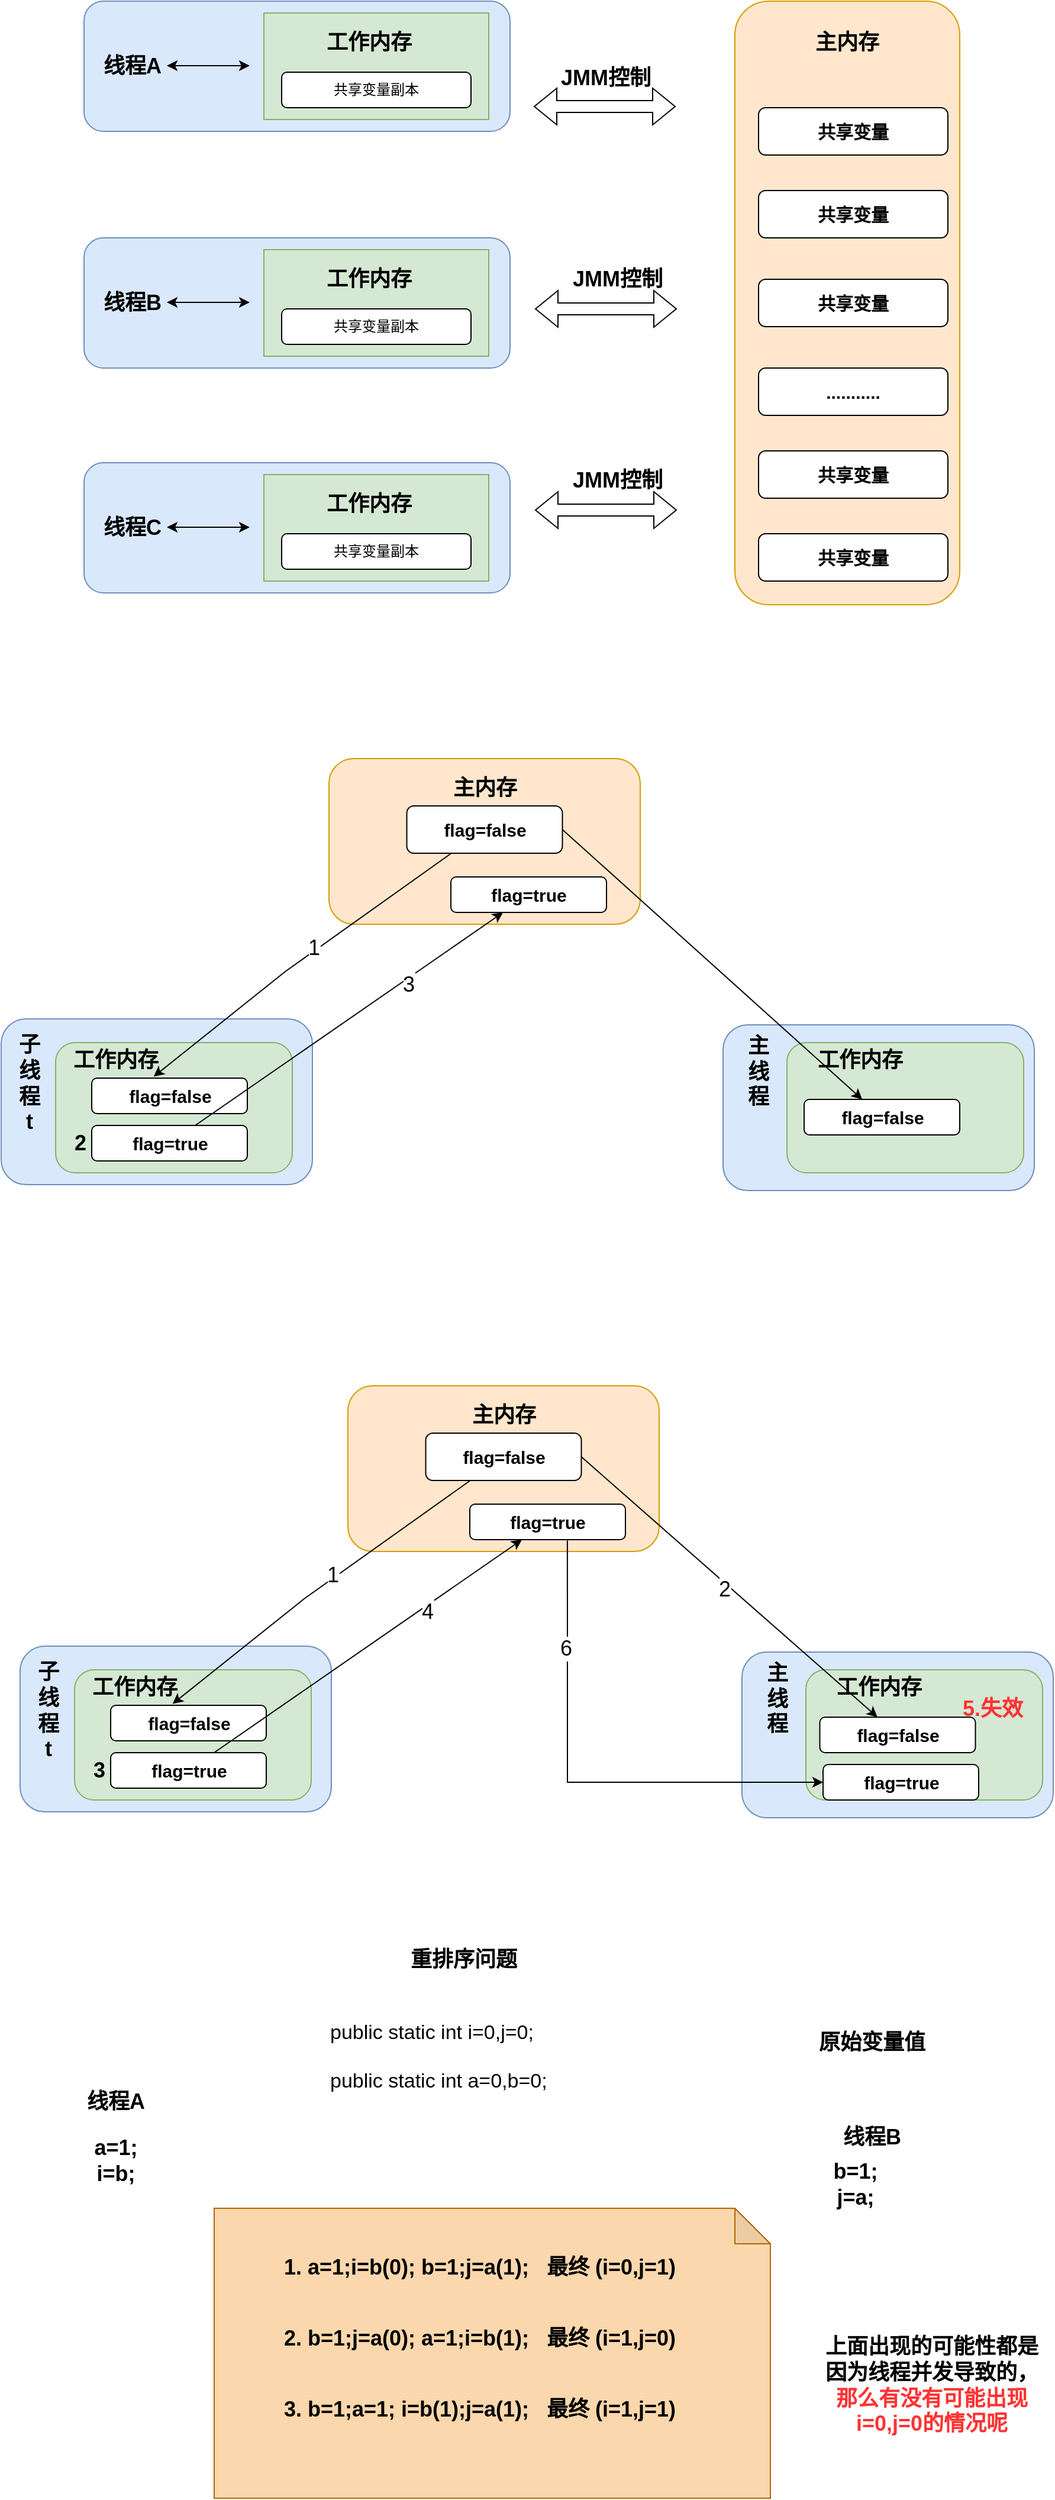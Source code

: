 <mxfile version="24.8.3">
  <diagram name="volatile" id="ep0-bTd-3XREiX8IrepB">
    <mxGraphModel dx="1042" dy="531" grid="1" gridSize="10" guides="1" tooltips="1" connect="1" arrows="1" fold="1" page="1" pageScale="1" pageWidth="1654" pageHeight="2336" math="0" shadow="0">
      <root>
        <mxCell id="0" />
        <mxCell id="1" parent="0" />
        <mxCell id="a51y1-_ju7XpzXqHxuHI-108" value="" style="shape=note;whiteSpace=wrap;html=1;backgroundOutline=1;darkOpacity=0.05;fillColor=#fad7ac;strokeColor=#b46504;" vertex="1" parent="1">
          <mxGeometry x="230" y="2075" width="470" height="245" as="geometry" />
        </mxCell>
        <mxCell id="a51y1-_ju7XpzXqHxuHI-1" value="" style="rounded=1;whiteSpace=wrap;html=1;fillColor=#dae8fc;strokeColor=#6c8ebf;" vertex="1" parent="1">
          <mxGeometry x="120" y="210" width="360" height="110" as="geometry" />
        </mxCell>
        <mxCell id="a51y1-_ju7XpzXqHxuHI-3" value="" style="rounded=0;whiteSpace=wrap;html=1;fillColor=#d5e8d4;strokeColor=#82b366;" vertex="1" parent="1">
          <mxGeometry x="272" y="220" width="190" height="90" as="geometry" />
        </mxCell>
        <mxCell id="a51y1-_ju7XpzXqHxuHI-5" value="共享变量副本" style="rounded=1;whiteSpace=wrap;html=1;" vertex="1" parent="1">
          <mxGeometry x="287" y="270" width="160" height="30" as="geometry" />
        </mxCell>
        <mxCell id="a51y1-_ju7XpzXqHxuHI-6" value="&lt;b style=&quot;font-size: 18px;&quot;&gt;&lt;font style=&quot;font-size: 18px;&quot;&gt;线程A&lt;/font&gt;&lt;/b&gt;" style="text;html=1;align=center;verticalAlign=middle;whiteSpace=wrap;rounded=0;fontSize=18;" vertex="1" parent="1">
          <mxGeometry x="110" y="250" width="102" height="30" as="geometry" />
        </mxCell>
        <mxCell id="a51y1-_ju7XpzXqHxuHI-7" value="&lt;b style=&quot;font-size: 18px;&quot;&gt;&lt;font style=&quot;font-size: 18px;&quot;&gt;工作内存&lt;/font&gt;&lt;/b&gt;" style="text;html=1;align=center;verticalAlign=middle;whiteSpace=wrap;rounded=0;fontSize=18;" vertex="1" parent="1">
          <mxGeometry x="310" y="230" width="102" height="30" as="geometry" />
        </mxCell>
        <mxCell id="a51y1-_ju7XpzXqHxuHI-8" value="" style="endArrow=classic;startArrow=classic;html=1;rounded=0;" edge="1" parent="1">
          <mxGeometry width="50" height="50" relative="1" as="geometry">
            <mxPoint x="190" y="264.5" as="sourcePoint" />
            <mxPoint x="260" y="264.5" as="targetPoint" />
          </mxGeometry>
        </mxCell>
        <mxCell id="a51y1-_ju7XpzXqHxuHI-9" value="" style="rounded=1;whiteSpace=wrap;html=1;fillColor=#dae8fc;strokeColor=#6c8ebf;" vertex="1" parent="1">
          <mxGeometry x="120" y="410" width="360" height="110" as="geometry" />
        </mxCell>
        <mxCell id="a51y1-_ju7XpzXqHxuHI-10" value="" style="rounded=0;whiteSpace=wrap;html=1;fillColor=#d5e8d4;strokeColor=#82b366;" vertex="1" parent="1">
          <mxGeometry x="272" y="420" width="190" height="90" as="geometry" />
        </mxCell>
        <mxCell id="a51y1-_ju7XpzXqHxuHI-11" value="共享变量副本" style="rounded=1;whiteSpace=wrap;html=1;" vertex="1" parent="1">
          <mxGeometry x="287" y="470" width="160" height="30" as="geometry" />
        </mxCell>
        <mxCell id="a51y1-_ju7XpzXqHxuHI-12" value="&lt;b style=&quot;font-size: 18px;&quot;&gt;&lt;font style=&quot;font-size: 18px;&quot;&gt;线程B&lt;/font&gt;&lt;/b&gt;" style="text;html=1;align=center;verticalAlign=middle;whiteSpace=wrap;rounded=0;fontSize=18;" vertex="1" parent="1">
          <mxGeometry x="110" y="450" width="102" height="30" as="geometry" />
        </mxCell>
        <mxCell id="a51y1-_ju7XpzXqHxuHI-13" value="&lt;b style=&quot;font-size: 18px;&quot;&gt;&lt;font style=&quot;font-size: 18px;&quot;&gt;工作内存&lt;/font&gt;&lt;/b&gt;" style="text;html=1;align=center;verticalAlign=middle;whiteSpace=wrap;rounded=0;fontSize=18;" vertex="1" parent="1">
          <mxGeometry x="310" y="430" width="102" height="30" as="geometry" />
        </mxCell>
        <mxCell id="a51y1-_ju7XpzXqHxuHI-14" value="" style="endArrow=classic;startArrow=classic;html=1;rounded=0;" edge="1" parent="1">
          <mxGeometry width="50" height="50" relative="1" as="geometry">
            <mxPoint x="190" y="464.5" as="sourcePoint" />
            <mxPoint x="260" y="464.5" as="targetPoint" />
          </mxGeometry>
        </mxCell>
        <mxCell id="a51y1-_ju7XpzXqHxuHI-15" value="" style="rounded=1;whiteSpace=wrap;html=1;fillColor=#dae8fc;strokeColor=#6c8ebf;" vertex="1" parent="1">
          <mxGeometry x="120" y="600" width="360" height="110" as="geometry" />
        </mxCell>
        <mxCell id="a51y1-_ju7XpzXqHxuHI-16" value="" style="rounded=0;whiteSpace=wrap;html=1;fillColor=#d5e8d4;strokeColor=#82b366;" vertex="1" parent="1">
          <mxGeometry x="272" y="610" width="190" height="90" as="geometry" />
        </mxCell>
        <mxCell id="a51y1-_ju7XpzXqHxuHI-17" value="共享变量副本" style="rounded=1;whiteSpace=wrap;html=1;" vertex="1" parent="1">
          <mxGeometry x="287" y="660" width="160" height="30" as="geometry" />
        </mxCell>
        <mxCell id="a51y1-_ju7XpzXqHxuHI-18" value="&lt;b style=&quot;font-size: 18px;&quot;&gt;&lt;font style=&quot;font-size: 18px;&quot;&gt;线程C&lt;/font&gt;&lt;/b&gt;" style="text;html=1;align=center;verticalAlign=middle;whiteSpace=wrap;rounded=0;fontSize=18;" vertex="1" parent="1">
          <mxGeometry x="110" y="640" width="102" height="30" as="geometry" />
        </mxCell>
        <mxCell id="a51y1-_ju7XpzXqHxuHI-19" value="&lt;b style=&quot;font-size: 18px;&quot;&gt;&lt;font style=&quot;font-size: 18px;&quot;&gt;工作内存&lt;/font&gt;&lt;/b&gt;" style="text;html=1;align=center;verticalAlign=middle;whiteSpace=wrap;rounded=0;fontSize=18;" vertex="1" parent="1">
          <mxGeometry x="310" y="620" width="102" height="30" as="geometry" />
        </mxCell>
        <mxCell id="a51y1-_ju7XpzXqHxuHI-20" value="" style="endArrow=classic;startArrow=classic;html=1;rounded=0;" edge="1" parent="1">
          <mxGeometry width="50" height="50" relative="1" as="geometry">
            <mxPoint x="190" y="654.5" as="sourcePoint" />
            <mxPoint x="260" y="654.5" as="targetPoint" />
          </mxGeometry>
        </mxCell>
        <mxCell id="a51y1-_ju7XpzXqHxuHI-21" value="" style="rounded=1;whiteSpace=wrap;html=1;fillColor=#ffe6cc;strokeColor=#d79b00;" vertex="1" parent="1">
          <mxGeometry x="670" y="210" width="190" height="510" as="geometry" />
        </mxCell>
        <mxCell id="a51y1-_ju7XpzXqHxuHI-22" value="&lt;b style=&quot;font-size: 18px;&quot;&gt;&lt;font style=&quot;font-size: 18px;&quot;&gt;主内存&lt;/font&gt;&lt;/b&gt;" style="text;html=1;align=center;verticalAlign=middle;whiteSpace=wrap;rounded=0;fontSize=18;" vertex="1" parent="1">
          <mxGeometry x="714" y="230" width="102" height="30" as="geometry" />
        </mxCell>
        <mxCell id="a51y1-_ju7XpzXqHxuHI-23" value="&lt;b&gt;&lt;font style=&quot;font-size: 15px;&quot;&gt;共享变量&lt;/font&gt;&lt;/b&gt;" style="rounded=1;whiteSpace=wrap;html=1;" vertex="1" parent="1">
          <mxGeometry x="690" y="300" width="160" height="40" as="geometry" />
        </mxCell>
        <mxCell id="a51y1-_ju7XpzXqHxuHI-24" value="&lt;b&gt;&lt;font style=&quot;font-size: 15px;&quot;&gt;共享变量&lt;/font&gt;&lt;/b&gt;" style="rounded=1;whiteSpace=wrap;html=1;" vertex="1" parent="1">
          <mxGeometry x="690" y="370" width="160" height="40" as="geometry" />
        </mxCell>
        <mxCell id="a51y1-_ju7XpzXqHxuHI-25" value="&lt;b&gt;&lt;font style=&quot;font-size: 15px;&quot;&gt;共享变量&lt;/font&gt;&lt;/b&gt;" style="rounded=1;whiteSpace=wrap;html=1;" vertex="1" parent="1">
          <mxGeometry x="690" y="445" width="160" height="40" as="geometry" />
        </mxCell>
        <mxCell id="a51y1-_ju7XpzXqHxuHI-26" value="&lt;b&gt;&lt;font style=&quot;font-size: 15px;&quot;&gt;...........&lt;/font&gt;&lt;/b&gt;" style="rounded=1;whiteSpace=wrap;html=1;" vertex="1" parent="1">
          <mxGeometry x="690" y="520" width="160" height="40" as="geometry" />
        </mxCell>
        <mxCell id="a51y1-_ju7XpzXqHxuHI-27" value="&lt;b&gt;&lt;font style=&quot;font-size: 15px;&quot;&gt;共享变量&lt;/font&gt;&lt;/b&gt;" style="rounded=1;whiteSpace=wrap;html=1;" vertex="1" parent="1">
          <mxGeometry x="690" y="590" width="160" height="40" as="geometry" />
        </mxCell>
        <mxCell id="a51y1-_ju7XpzXqHxuHI-28" value="&lt;b&gt;&lt;font style=&quot;font-size: 15px;&quot;&gt;共享变量&lt;/font&gt;&lt;/b&gt;" style="rounded=1;whiteSpace=wrap;html=1;" vertex="1" parent="1">
          <mxGeometry x="690" y="660" width="160" height="40" as="geometry" />
        </mxCell>
        <mxCell id="a51y1-_ju7XpzXqHxuHI-29" value="" style="shape=flexArrow;endArrow=classic;startArrow=classic;html=1;rounded=0;" edge="1" parent="1">
          <mxGeometry width="100" height="100" relative="1" as="geometry">
            <mxPoint x="500" y="299" as="sourcePoint" />
            <mxPoint x="620" y="299" as="targetPoint" />
            <Array as="points" />
          </mxGeometry>
        </mxCell>
        <mxCell id="a51y1-_ju7XpzXqHxuHI-31" value="&lt;b style=&quot;font-size: 18px;&quot;&gt;&lt;font style=&quot;font-size: 18px;&quot;&gt;JMM控制&lt;/font&gt;&lt;/b&gt;" style="text;html=1;align=center;verticalAlign=middle;whiteSpace=wrap;rounded=0;fontSize=18;" vertex="1" parent="1">
          <mxGeometry x="510" y="260" width="102" height="30" as="geometry" />
        </mxCell>
        <mxCell id="a51y1-_ju7XpzXqHxuHI-32" value="" style="shape=flexArrow;endArrow=classic;startArrow=classic;html=1;rounded=0;" edge="1" parent="1">
          <mxGeometry width="100" height="100" relative="1" as="geometry">
            <mxPoint x="501" y="470" as="sourcePoint" />
            <mxPoint x="621" y="470" as="targetPoint" />
            <Array as="points" />
          </mxGeometry>
        </mxCell>
        <mxCell id="a51y1-_ju7XpzXqHxuHI-33" value="&lt;b style=&quot;font-size: 18px;&quot;&gt;&lt;font style=&quot;font-size: 18px;&quot;&gt;JMM控制&lt;/font&gt;&lt;/b&gt;" style="text;html=1;align=center;verticalAlign=middle;whiteSpace=wrap;rounded=0;fontSize=18;" vertex="1" parent="1">
          <mxGeometry x="520" y="430" width="102" height="30" as="geometry" />
        </mxCell>
        <mxCell id="a51y1-_ju7XpzXqHxuHI-34" value="" style="shape=flexArrow;endArrow=classic;startArrow=classic;html=1;rounded=0;" edge="1" parent="1">
          <mxGeometry width="100" height="100" relative="1" as="geometry">
            <mxPoint x="501" y="640" as="sourcePoint" />
            <mxPoint x="621" y="640" as="targetPoint" />
            <Array as="points" />
          </mxGeometry>
        </mxCell>
        <mxCell id="a51y1-_ju7XpzXqHxuHI-35" value="&lt;b style=&quot;font-size: 18px;&quot;&gt;&lt;font style=&quot;font-size: 18px;&quot;&gt;JMM控制&lt;/font&gt;&lt;/b&gt;" style="text;html=1;align=center;verticalAlign=middle;whiteSpace=wrap;rounded=0;fontSize=18;" vertex="1" parent="1">
          <mxGeometry x="520" y="600" width="102" height="30" as="geometry" />
        </mxCell>
        <mxCell id="a51y1-_ju7XpzXqHxuHI-37" value="" style="rounded=1;whiteSpace=wrap;html=1;fillColor=#ffe6cc;strokeColor=#d79b00;" vertex="1" parent="1">
          <mxGeometry x="327" y="850" width="263" height="140" as="geometry" />
        </mxCell>
        <mxCell id="a51y1-_ju7XpzXqHxuHI-38" value="&lt;b&gt;主内存&lt;/b&gt;" style="text;html=1;align=center;verticalAlign=middle;whiteSpace=wrap;rounded=0;fontSize=18;" vertex="1" parent="1">
          <mxGeometry x="407.5" y="860" width="102" height="30" as="geometry" />
        </mxCell>
        <mxCell id="a51y1-_ju7XpzXqHxuHI-39" value="&lt;b&gt;&lt;font style=&quot;font-size: 15px;&quot;&gt;flag=false&lt;/font&gt;&lt;/b&gt;" style="rounded=1;whiteSpace=wrap;html=1;" vertex="1" parent="1">
          <mxGeometry x="392.75" y="890" width="131.5" height="40" as="geometry" />
        </mxCell>
        <mxCell id="a51y1-_ju7XpzXqHxuHI-41" value="" style="rounded=1;whiteSpace=wrap;html=1;fillColor=#dae8fc;strokeColor=#6c8ebf;" vertex="1" parent="1">
          <mxGeometry x="50" y="1070" width="263" height="140" as="geometry" />
        </mxCell>
        <mxCell id="a51y1-_ju7XpzXqHxuHI-42" value="" style="rounded=1;whiteSpace=wrap;html=1;fillColor=#d5e8d4;strokeColor=#82b366;" vertex="1" parent="1">
          <mxGeometry x="96" y="1090" width="200" height="110" as="geometry" />
        </mxCell>
        <mxCell id="a51y1-_ju7XpzXqHxuHI-43" value="&lt;b&gt;子线程t&lt;/b&gt;" style="text;html=1;align=center;verticalAlign=middle;whiteSpace=wrap;rounded=0;fontSize=18;" vertex="1" parent="1">
          <mxGeometry x="66" y="1110" width="16" height="30" as="geometry" />
        </mxCell>
        <mxCell id="a51y1-_ju7XpzXqHxuHI-44" value="&lt;b&gt;工作内存&lt;/b&gt;" style="text;html=1;align=center;verticalAlign=middle;whiteSpace=wrap;rounded=0;fontSize=18;" vertex="1" parent="1">
          <mxGeometry x="96" y="1090" width="102" height="30" as="geometry" />
        </mxCell>
        <mxCell id="a51y1-_ju7XpzXqHxuHI-56" style="rounded=0;orthogonalLoop=1;jettySize=auto;html=1;entryX=0.398;entryY=-0.04;entryDx=0;entryDy=0;entryPerimeter=0;fontSize=16;" edge="1" parent="1" source="a51y1-_ju7XpzXqHxuHI-39" target="a51y1-_ju7XpzXqHxuHI-45">
          <mxGeometry relative="1" as="geometry">
            <Array as="points">
              <mxPoint x="290" y="1030" />
            </Array>
          </mxGeometry>
        </mxCell>
        <mxCell id="a51y1-_ju7XpzXqHxuHI-58" value="1" style="edgeLabel;html=1;align=center;verticalAlign=middle;resizable=0;points=[];fontSize=18;" vertex="1" connectable="0" parent="a51y1-_ju7XpzXqHxuHI-56">
          <mxGeometry x="-0.104" y="-3" relative="1" as="geometry">
            <mxPoint as="offset" />
          </mxGeometry>
        </mxCell>
        <mxCell id="a51y1-_ju7XpzXqHxuHI-45" value="&lt;b&gt;&lt;font style=&quot;font-size: 15px;&quot;&gt;flag=false&lt;/font&gt;&lt;/b&gt;" style="rounded=1;whiteSpace=wrap;html=1;" vertex="1" parent="1">
          <mxGeometry x="126.5" y="1120" width="131.5" height="30" as="geometry" />
        </mxCell>
        <mxCell id="a51y1-_ju7XpzXqHxuHI-57" style="rounded=0;orthogonalLoop=1;jettySize=auto;html=1;" edge="1" parent="1" source="a51y1-_ju7XpzXqHxuHI-47" target="a51y1-_ju7XpzXqHxuHI-50">
          <mxGeometry relative="1" as="geometry" />
        </mxCell>
        <mxCell id="a51y1-_ju7XpzXqHxuHI-59" value="3" style="edgeLabel;html=1;align=center;verticalAlign=middle;resizable=0;points=[];fontSize=18;" vertex="1" connectable="0" parent="a51y1-_ju7XpzXqHxuHI-57">
          <mxGeometry x="0.366" y="-4" relative="1" as="geometry">
            <mxPoint as="offset" />
          </mxGeometry>
        </mxCell>
        <mxCell id="a51y1-_ju7XpzXqHxuHI-47" value="&lt;b&gt;&lt;font style=&quot;font-size: 15px;&quot;&gt;flag=true&lt;/font&gt;&lt;/b&gt;" style="rounded=1;whiteSpace=wrap;html=1;" vertex="1" parent="1">
          <mxGeometry x="126.5" y="1160" width="131.5" height="30" as="geometry" />
        </mxCell>
        <mxCell id="a51y1-_ju7XpzXqHxuHI-50" value="&lt;b&gt;&lt;font style=&quot;font-size: 15px;&quot;&gt;flag=true&lt;/font&gt;&lt;/b&gt;" style="rounded=1;whiteSpace=wrap;html=1;" vertex="1" parent="1">
          <mxGeometry x="430" y="950" width="131.5" height="30" as="geometry" />
        </mxCell>
        <mxCell id="a51y1-_ju7XpzXqHxuHI-60" value="" style="rounded=1;whiteSpace=wrap;html=1;fillColor=#dae8fc;strokeColor=#6c8ebf;" vertex="1" parent="1">
          <mxGeometry x="660" y="1075" width="263" height="140" as="geometry" />
        </mxCell>
        <mxCell id="a51y1-_ju7XpzXqHxuHI-61" value="" style="rounded=1;whiteSpace=wrap;html=1;fillColor=#d5e8d4;strokeColor=#82b366;" vertex="1" parent="1">
          <mxGeometry x="714" y="1090" width="200" height="110" as="geometry" />
        </mxCell>
        <mxCell id="a51y1-_ju7XpzXqHxuHI-62" value="&lt;b&gt;主线程&lt;/b&gt;" style="text;html=1;align=center;verticalAlign=middle;whiteSpace=wrap;rounded=0;fontSize=18;" vertex="1" parent="1">
          <mxGeometry x="680" y="1100" width="20" height="30" as="geometry" />
        </mxCell>
        <mxCell id="a51y1-_ju7XpzXqHxuHI-63" value="&lt;b&gt;工作内存&lt;/b&gt;" style="text;html=1;align=center;verticalAlign=middle;whiteSpace=wrap;rounded=0;fontSize=18;" vertex="1" parent="1">
          <mxGeometry x="725" y="1090" width="102" height="30" as="geometry" />
        </mxCell>
        <mxCell id="a51y1-_ju7XpzXqHxuHI-67" style="rounded=0;orthogonalLoop=1;jettySize=auto;html=1;exitX=1;exitY=0.5;exitDx=0;exitDy=0;" edge="1" parent="1" source="a51y1-_ju7XpzXqHxuHI-39" target="a51y1-_ju7XpzXqHxuHI-64">
          <mxGeometry relative="1" as="geometry" />
        </mxCell>
        <mxCell id="a51y1-_ju7XpzXqHxuHI-64" value="&lt;b&gt;&lt;font style=&quot;font-size: 15px;&quot;&gt;flag=false&lt;/font&gt;&lt;/b&gt;" style="rounded=1;whiteSpace=wrap;html=1;" vertex="1" parent="1">
          <mxGeometry x="728.5" y="1138" width="131.5" height="30" as="geometry" />
        </mxCell>
        <mxCell id="a51y1-_ju7XpzXqHxuHI-69" value="&lt;b style=&quot;font-size: 18px;&quot;&gt;&lt;font style=&quot;font-size: 18px;&quot;&gt;2&lt;/font&gt;&lt;/b&gt;" style="text;html=1;align=center;verticalAlign=middle;whiteSpace=wrap;rounded=0;fontSize=18;" vertex="1" parent="1">
          <mxGeometry x="66" y="1160" width="102" height="30" as="geometry" />
        </mxCell>
        <mxCell id="a51y1-_ju7XpzXqHxuHI-70" value="" style="rounded=1;whiteSpace=wrap;html=1;fillColor=#ffe6cc;strokeColor=#d79b00;" vertex="1" parent="1">
          <mxGeometry x="343" y="1380" width="263" height="140" as="geometry" />
        </mxCell>
        <mxCell id="a51y1-_ju7XpzXqHxuHI-71" value="&lt;b&gt;主内存&lt;/b&gt;" style="text;html=1;align=center;verticalAlign=middle;whiteSpace=wrap;rounded=0;fontSize=18;" vertex="1" parent="1">
          <mxGeometry x="423.5" y="1390" width="102" height="30" as="geometry" />
        </mxCell>
        <mxCell id="a51y1-_ju7XpzXqHxuHI-72" value="&lt;b&gt;&lt;font style=&quot;font-size: 15px;&quot;&gt;flag=false&lt;/font&gt;&lt;/b&gt;" style="rounded=1;whiteSpace=wrap;html=1;" vertex="1" parent="1">
          <mxGeometry x="408.75" y="1420" width="131.5" height="40" as="geometry" />
        </mxCell>
        <mxCell id="a51y1-_ju7XpzXqHxuHI-73" value="" style="rounded=1;whiteSpace=wrap;html=1;fillColor=#dae8fc;strokeColor=#6c8ebf;" vertex="1" parent="1">
          <mxGeometry x="66" y="1600" width="263" height="140" as="geometry" />
        </mxCell>
        <mxCell id="a51y1-_ju7XpzXqHxuHI-74" value="" style="rounded=1;whiteSpace=wrap;html=1;fillColor=#d5e8d4;strokeColor=#82b366;" vertex="1" parent="1">
          <mxGeometry x="112" y="1620" width="200" height="110" as="geometry" />
        </mxCell>
        <mxCell id="a51y1-_ju7XpzXqHxuHI-75" value="&lt;b&gt;子线程t&lt;/b&gt;" style="text;html=1;align=center;verticalAlign=middle;whiteSpace=wrap;rounded=0;fontSize=18;" vertex="1" parent="1">
          <mxGeometry x="82" y="1640" width="16" height="30" as="geometry" />
        </mxCell>
        <mxCell id="a51y1-_ju7XpzXqHxuHI-76" value="&lt;b&gt;工作内存&lt;/b&gt;" style="text;html=1;align=center;verticalAlign=middle;whiteSpace=wrap;rounded=0;fontSize=18;" vertex="1" parent="1">
          <mxGeometry x="112" y="1620" width="102" height="30" as="geometry" />
        </mxCell>
        <mxCell id="a51y1-_ju7XpzXqHxuHI-77" style="rounded=0;orthogonalLoop=1;jettySize=auto;html=1;entryX=0.398;entryY=-0.04;entryDx=0;entryDy=0;entryPerimeter=0;fontSize=16;" edge="1" parent="1" source="a51y1-_ju7XpzXqHxuHI-72" target="a51y1-_ju7XpzXqHxuHI-79">
          <mxGeometry relative="1" as="geometry">
            <Array as="points">
              <mxPoint x="306" y="1560" />
            </Array>
          </mxGeometry>
        </mxCell>
        <mxCell id="a51y1-_ju7XpzXqHxuHI-78" value="1" style="edgeLabel;html=1;align=center;verticalAlign=middle;resizable=0;points=[];fontSize=18;" vertex="1" connectable="0" parent="a51y1-_ju7XpzXqHxuHI-77">
          <mxGeometry x="-0.104" y="-3" relative="1" as="geometry">
            <mxPoint as="offset" />
          </mxGeometry>
        </mxCell>
        <mxCell id="a51y1-_ju7XpzXqHxuHI-79" value="&lt;b&gt;&lt;font style=&quot;font-size: 15px;&quot;&gt;flag=false&lt;/font&gt;&lt;/b&gt;" style="rounded=1;whiteSpace=wrap;html=1;" vertex="1" parent="1">
          <mxGeometry x="142.5" y="1650" width="131.5" height="30" as="geometry" />
        </mxCell>
        <mxCell id="a51y1-_ju7XpzXqHxuHI-80" style="rounded=0;orthogonalLoop=1;jettySize=auto;html=1;" edge="1" parent="1" source="a51y1-_ju7XpzXqHxuHI-82" target="a51y1-_ju7XpzXqHxuHI-83">
          <mxGeometry relative="1" as="geometry" />
        </mxCell>
        <mxCell id="a51y1-_ju7XpzXqHxuHI-81" value="4" style="edgeLabel;html=1;align=center;verticalAlign=middle;resizable=0;points=[];fontSize=18;" vertex="1" connectable="0" parent="a51y1-_ju7XpzXqHxuHI-80">
          <mxGeometry x="0.366" y="-4" relative="1" as="geometry">
            <mxPoint as="offset" />
          </mxGeometry>
        </mxCell>
        <mxCell id="a51y1-_ju7XpzXqHxuHI-82" value="&lt;b&gt;&lt;font style=&quot;font-size: 15px;&quot;&gt;flag=true&lt;/font&gt;&lt;/b&gt;" style="rounded=1;whiteSpace=wrap;html=1;" vertex="1" parent="1">
          <mxGeometry x="142.5" y="1690" width="131.5" height="30" as="geometry" />
        </mxCell>
        <mxCell id="a51y1-_ju7XpzXqHxuHI-83" value="&lt;b&gt;&lt;font style=&quot;font-size: 15px;&quot;&gt;flag=true&lt;/font&gt;&lt;/b&gt;" style="rounded=1;whiteSpace=wrap;html=1;" vertex="1" parent="1">
          <mxGeometry x="446" y="1480" width="131.5" height="30" as="geometry" />
        </mxCell>
        <mxCell id="a51y1-_ju7XpzXqHxuHI-84" value="" style="rounded=1;whiteSpace=wrap;html=1;fillColor=#dae8fc;strokeColor=#6c8ebf;" vertex="1" parent="1">
          <mxGeometry x="676" y="1605" width="263" height="140" as="geometry" />
        </mxCell>
        <mxCell id="a51y1-_ju7XpzXqHxuHI-85" value="" style="rounded=1;whiteSpace=wrap;html=1;fillColor=#d5e8d4;strokeColor=#82b366;" vertex="1" parent="1">
          <mxGeometry x="730" y="1620" width="200" height="110" as="geometry" />
        </mxCell>
        <mxCell id="a51y1-_ju7XpzXqHxuHI-86" value="&lt;b&gt;主线程&lt;/b&gt;" style="text;html=1;align=center;verticalAlign=middle;whiteSpace=wrap;rounded=0;fontSize=18;" vertex="1" parent="1">
          <mxGeometry x="696" y="1630" width="20" height="30" as="geometry" />
        </mxCell>
        <mxCell id="a51y1-_ju7XpzXqHxuHI-87" value="&lt;b&gt;工作内存&lt;/b&gt;" style="text;html=1;align=center;verticalAlign=middle;whiteSpace=wrap;rounded=0;fontSize=18;" vertex="1" parent="1">
          <mxGeometry x="741" y="1620" width="102" height="30" as="geometry" />
        </mxCell>
        <mxCell id="a51y1-_ju7XpzXqHxuHI-88" style="rounded=0;orthogonalLoop=1;jettySize=auto;html=1;exitX=1;exitY=0.5;exitDx=0;exitDy=0;" edge="1" parent="1" source="a51y1-_ju7XpzXqHxuHI-72" target="a51y1-_ju7XpzXqHxuHI-89">
          <mxGeometry relative="1" as="geometry" />
        </mxCell>
        <mxCell id="a51y1-_ju7XpzXqHxuHI-91" value="2" style="edgeLabel;html=1;align=center;verticalAlign=middle;resizable=0;points=[];fontSize=18;" vertex="1" connectable="0" parent="a51y1-_ju7XpzXqHxuHI-88">
          <mxGeometry x="-0.013" y="-4" relative="1" as="geometry">
            <mxPoint as="offset" />
          </mxGeometry>
        </mxCell>
        <mxCell id="a51y1-_ju7XpzXqHxuHI-89" value="&lt;b&gt;&lt;font style=&quot;font-size: 15px;&quot;&gt;flag=false&lt;/font&gt;&lt;/b&gt;" style="rounded=1;whiteSpace=wrap;html=1;" vertex="1" parent="1">
          <mxGeometry x="741.75" y="1660" width="131.5" height="30" as="geometry" />
        </mxCell>
        <mxCell id="a51y1-_ju7XpzXqHxuHI-90" value="&lt;b style=&quot;font-size: 18px;&quot;&gt;&lt;font style=&quot;font-size: 18px;&quot;&gt;3&lt;/font&gt;&lt;/b&gt;" style="text;html=1;align=center;verticalAlign=middle;whiteSpace=wrap;rounded=0;fontSize=18;" vertex="1" parent="1">
          <mxGeometry x="82" y="1690" width="102" height="30" as="geometry" />
        </mxCell>
        <mxCell id="a51y1-_ju7XpzXqHxuHI-92" value="&lt;b style=&quot;font-size: 18px;&quot;&gt;&lt;font color=&quot;#ff3333&quot; style=&quot;font-size: 18px;&quot;&gt;5.失效&lt;/font&gt;&lt;/b&gt;" style="text;html=1;align=center;verticalAlign=middle;whiteSpace=wrap;rounded=0;fontSize=18;" vertex="1" parent="1">
          <mxGeometry x="837" y="1638" width="102" height="30" as="geometry" />
        </mxCell>
        <mxCell id="a51y1-_ju7XpzXqHxuHI-93" value="&lt;b&gt;&lt;font style=&quot;font-size: 15px;&quot;&gt;flag=true&lt;/font&gt;&lt;/b&gt;" style="rounded=1;whiteSpace=wrap;html=1;" vertex="1" parent="1">
          <mxGeometry x="744.5" y="1700" width="131.5" height="30" as="geometry" />
        </mxCell>
        <mxCell id="a51y1-_ju7XpzXqHxuHI-95" style="edgeStyle=orthogonalEdgeStyle;rounded=0;orthogonalLoop=1;jettySize=auto;html=1;exitX=0.627;exitY=1.027;exitDx=0;exitDy=0;exitPerimeter=0;" edge="1" parent="1" source="a51y1-_ju7XpzXqHxuHI-83" target="a51y1-_ju7XpzXqHxuHI-93">
          <mxGeometry relative="1" as="geometry">
            <Array as="points">
              <mxPoint x="529" y="1715" />
            </Array>
          </mxGeometry>
        </mxCell>
        <mxCell id="a51y1-_ju7XpzXqHxuHI-96" value="6" style="edgeLabel;html=1;align=center;verticalAlign=middle;resizable=0;points=[];fontSize=18;" vertex="1" connectable="0" parent="a51y1-_ju7XpzXqHxuHI-95">
          <mxGeometry x="-0.57" y="-2" relative="1" as="geometry">
            <mxPoint as="offset" />
          </mxGeometry>
        </mxCell>
        <mxCell id="a51y1-_ju7XpzXqHxuHI-97" value="&lt;font style=&quot;font-size: 17px;&quot;&gt;public static  int i=0,j=0;&lt;br/&gt;&lt;br&gt;    public static   int a=0,b=0;&lt;/font&gt;" style="text;whiteSpace=wrap;html=1;" vertex="1" parent="1">
          <mxGeometry x="326" y="1910" width="280" height="70" as="geometry" />
        </mxCell>
        <mxCell id="a51y1-_ju7XpzXqHxuHI-98" value="&lt;b style=&quot;font-size: 18px;&quot;&gt;&lt;font style=&quot;font-size: 18px;&quot;&gt;重排序问题&lt;/font&gt;&lt;/b&gt;" style="text;html=1;align=center;verticalAlign=middle;whiteSpace=wrap;rounded=0;fontSize=18;" vertex="1" parent="1">
          <mxGeometry x="390" y="1850" width="102" height="30" as="geometry" />
        </mxCell>
        <mxCell id="a51y1-_ju7XpzXqHxuHI-99" value="&lt;b style=&quot;font-size: 18px;&quot;&gt;&lt;font style=&quot;font-size: 18px;&quot;&gt;原始变量值&lt;/font&gt;&lt;/b&gt;" style="text;html=1;align=center;verticalAlign=middle;whiteSpace=wrap;rounded=0;fontSize=18;" vertex="1" parent="1">
          <mxGeometry x="735" y="1920" width="102" height="30" as="geometry" />
        </mxCell>
        <mxCell id="a51y1-_ju7XpzXqHxuHI-100" value="&lt;b style=&quot;font-size: 18px;&quot;&gt;&lt;font style=&quot;font-size: 18px;&quot;&gt;线程A&lt;/font&gt;&lt;/b&gt;" style="text;html=1;align=center;verticalAlign=middle;whiteSpace=wrap;rounded=0;fontSize=18;" vertex="1" parent="1">
          <mxGeometry x="96" y="1970" width="102" height="30" as="geometry" />
        </mxCell>
        <mxCell id="a51y1-_ju7XpzXqHxuHI-101" value="&lt;b style=&quot;font-size: 18px;&quot;&gt;&lt;font style=&quot;font-size: 18px;&quot;&gt;线程B&lt;/font&gt;&lt;/b&gt;" style="text;html=1;align=center;verticalAlign=middle;whiteSpace=wrap;rounded=0;fontSize=18;" vertex="1" parent="1">
          <mxGeometry x="735" y="2000" width="102" height="30" as="geometry" />
        </mxCell>
        <mxCell id="a51y1-_ju7XpzXqHxuHI-102" value="&lt;b style=&quot;font-size: 18px;&quot;&gt;&lt;font style=&quot;font-size: 18px;&quot;&gt;a=1;&lt;/font&gt;&lt;/b&gt;&lt;div&gt;&lt;b style=&quot;font-size: 18px;&quot;&gt;&lt;font style=&quot;font-size: 18px;&quot;&gt;i=b;&lt;/font&gt;&lt;/b&gt;&lt;/div&gt;" style="text;html=1;align=center;verticalAlign=middle;whiteSpace=wrap;rounded=0;fontSize=18;" vertex="1" parent="1">
          <mxGeometry x="96" y="2020" width="102" height="30" as="geometry" />
        </mxCell>
        <mxCell id="a51y1-_ju7XpzXqHxuHI-103" value="&lt;b style=&quot;font-size: 18px;&quot;&gt;&lt;font style=&quot;font-size: 18px;&quot;&gt;b=1;&lt;/font&gt;&lt;/b&gt;&lt;div&gt;&lt;b style=&quot;font-size: 18px;&quot;&gt;&lt;font style=&quot;font-size: 18px;&quot;&gt;j=a;&lt;/font&gt;&lt;/b&gt;&lt;/div&gt;" style="text;html=1;align=center;verticalAlign=middle;whiteSpace=wrap;rounded=0;fontSize=18;" vertex="1" parent="1">
          <mxGeometry x="721" y="2040" width="102" height="30" as="geometry" />
        </mxCell>
        <mxCell id="a51y1-_ju7XpzXqHxuHI-104" value="&lt;b style=&quot;font-size: 18px;&quot;&gt;&lt;font style=&quot;font-size: 18px;&quot;&gt;1. a=1;i=b(0); b=1;j=a(1);&amp;nbsp; &amp;nbsp;最终 (i=0,j=1)&lt;/font&gt;&lt;/b&gt;" style="text;html=1;align=center;verticalAlign=middle;whiteSpace=wrap;rounded=0;fontSize=18;" vertex="1" parent="1">
          <mxGeometry x="258" y="2110" width="393" height="30" as="geometry" />
        </mxCell>
        <mxCell id="a51y1-_ju7XpzXqHxuHI-105" value="&lt;b style=&quot;font-size: 18px;&quot;&gt;&lt;font style=&quot;font-size: 18px;&quot;&gt;2. b=1;j=a(0); a=1;i=b(1);&amp;nbsp; &amp;nbsp;最终 (i=1,j=0)&lt;/font&gt;&lt;/b&gt;" style="text;html=1;align=center;verticalAlign=middle;whiteSpace=wrap;rounded=0;fontSize=18;" vertex="1" parent="1">
          <mxGeometry x="258" y="2170" width="393" height="30" as="geometry" />
        </mxCell>
        <mxCell id="a51y1-_ju7XpzXqHxuHI-106" value="&lt;b style=&quot;font-size: 18px;&quot;&gt;&lt;font style=&quot;font-size: 18px;&quot;&gt;3. b=1;a=1; i=b(1);j=a(1);&amp;nbsp; &amp;nbsp;最终 (i=1,j=1)&lt;/font&gt;&lt;/b&gt;" style="text;html=1;align=center;verticalAlign=middle;whiteSpace=wrap;rounded=0;fontSize=18;" vertex="1" parent="1">
          <mxGeometry x="258" y="2230" width="393" height="30" as="geometry" />
        </mxCell>
        <mxCell id="a51y1-_ju7XpzXqHxuHI-110" value="&lt;b style=&quot;font-size: 18px;&quot;&gt;&lt;font style=&quot;font-size: 18px;&quot;&gt;上面出现的可能性都是因为线程并发导致的，&lt;font color=&quot;#ff3333&quot;&gt;那么有没有可能出现i=0,j=0的情况呢&lt;/font&gt;&lt;/font&gt;&lt;/b&gt;" style="text;html=1;align=center;verticalAlign=middle;whiteSpace=wrap;rounded=0;fontSize=18;" vertex="1" parent="1">
          <mxGeometry x="743.25" y="2170" width="186.75" height="110" as="geometry" />
        </mxCell>
      </root>
    </mxGraphModel>
  </diagram>
</mxfile>
